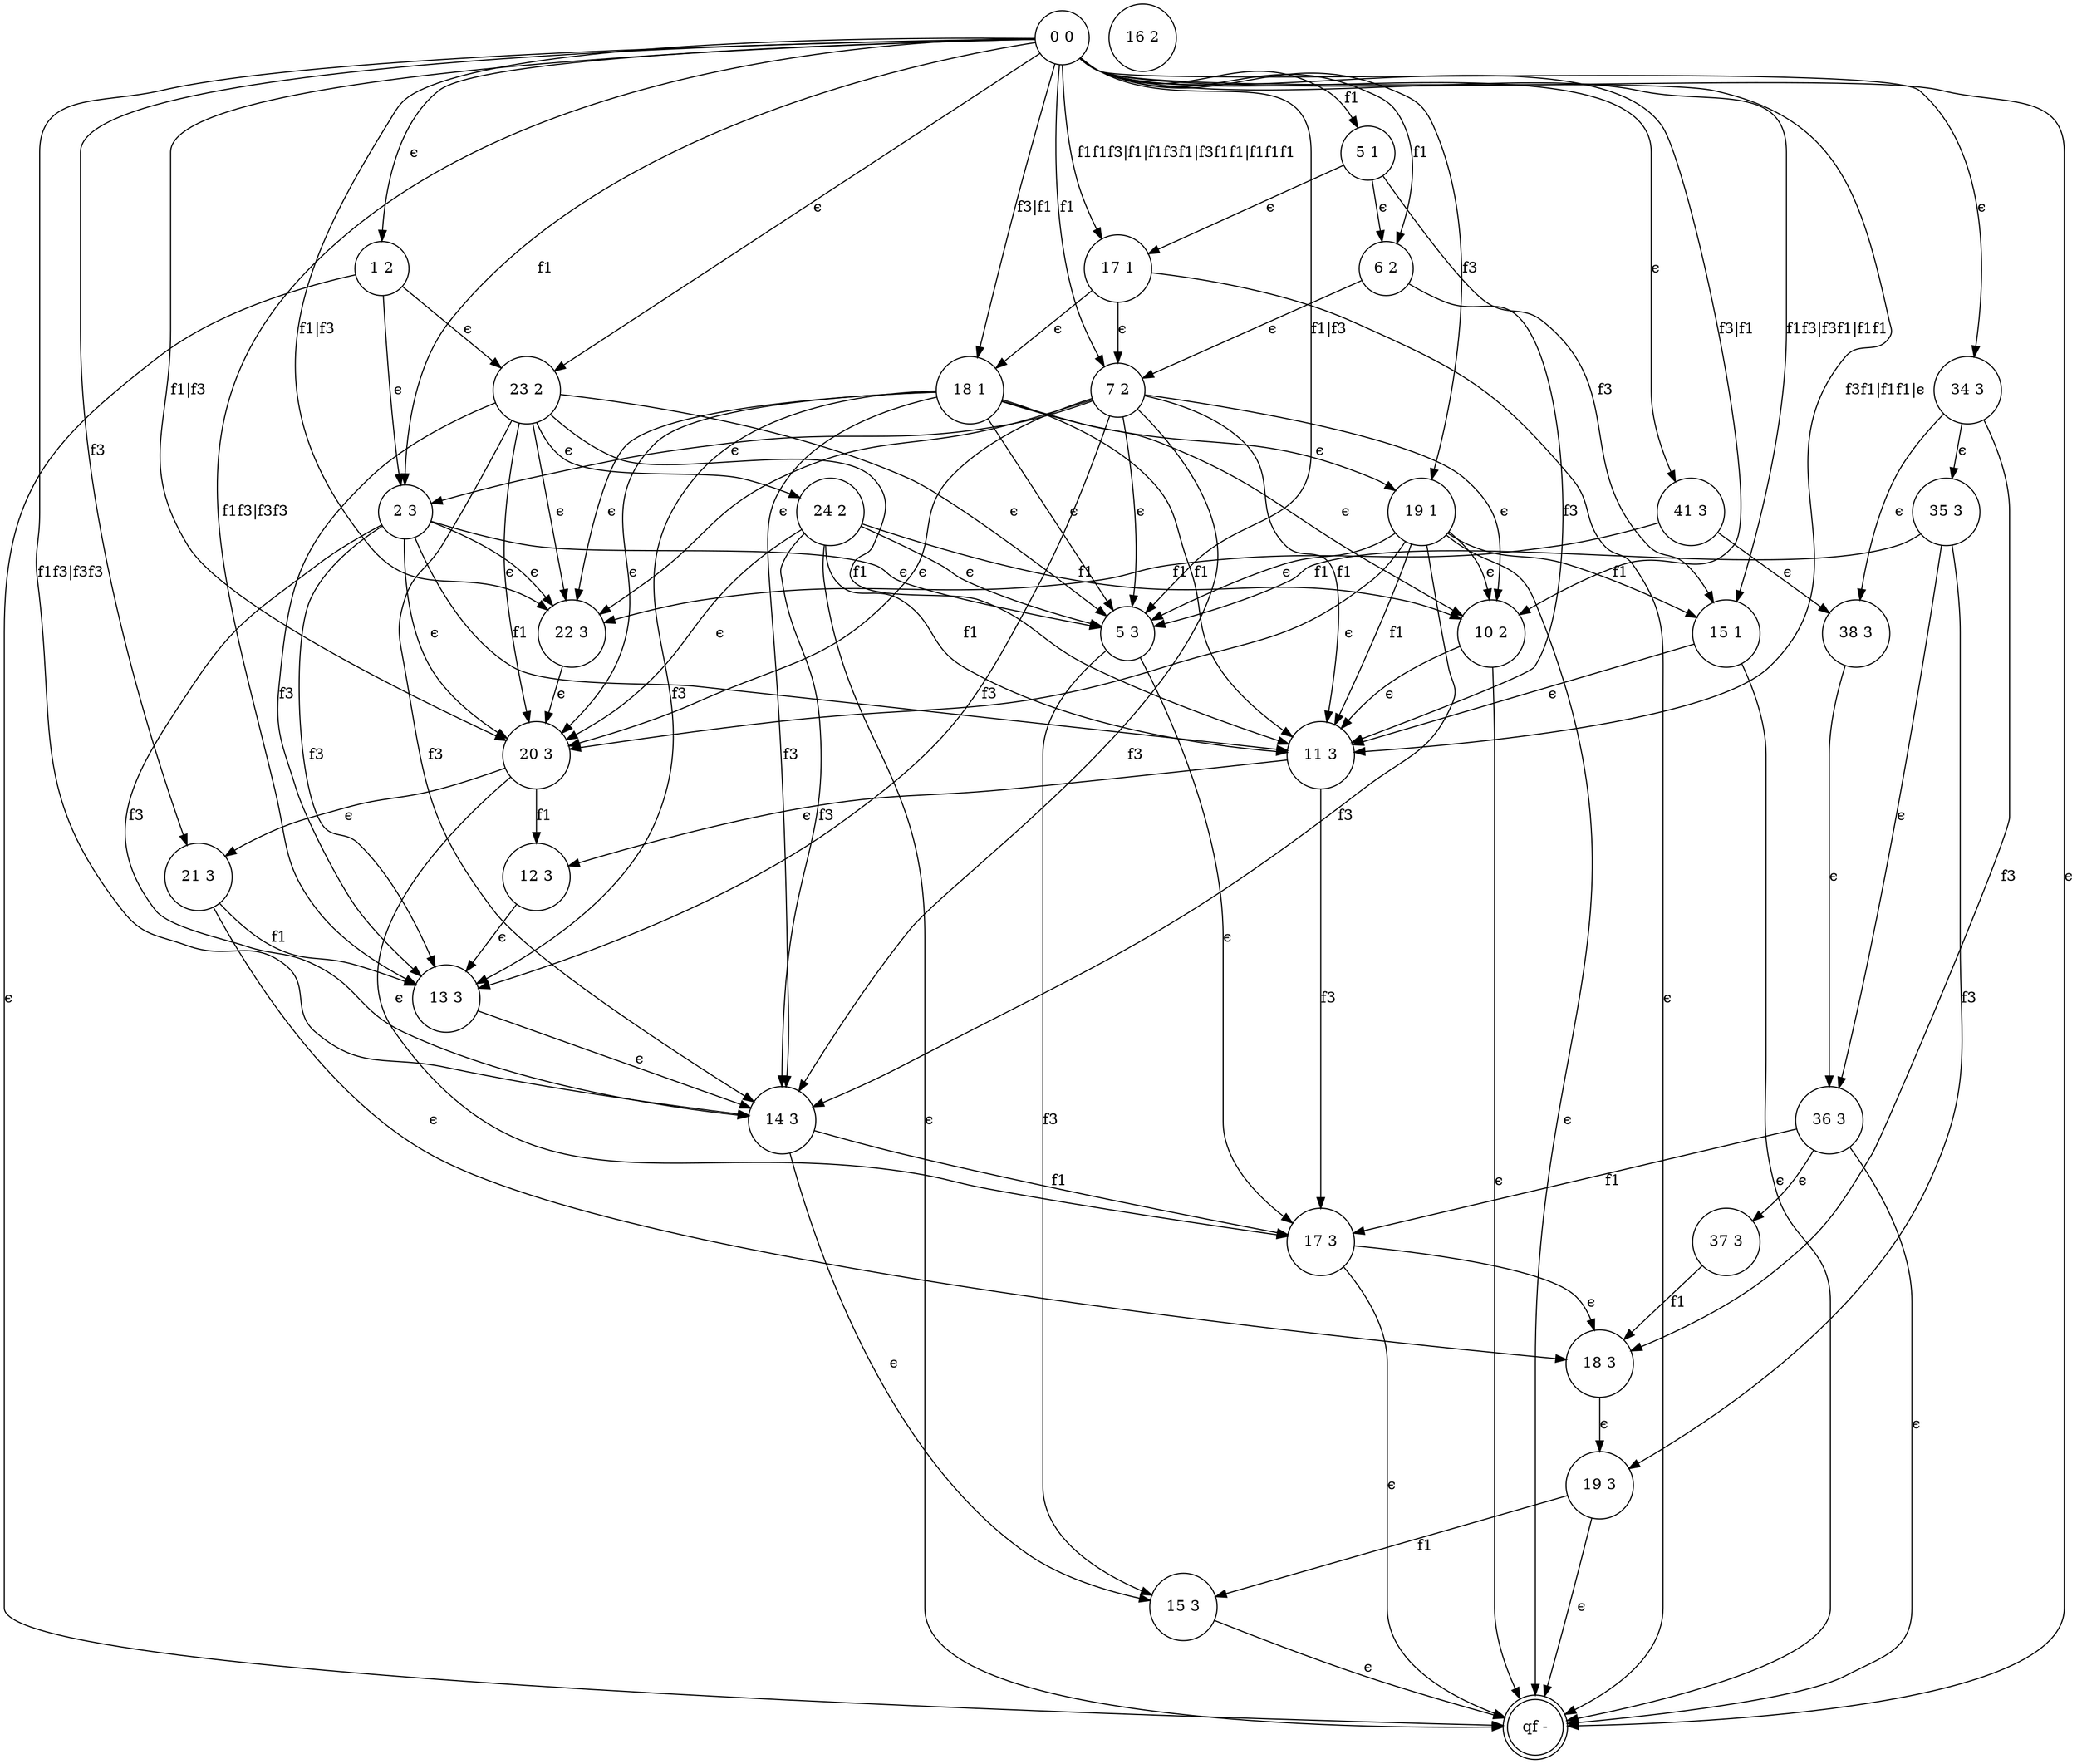 digraph 59 {
	"11 3" [shape=circle]
	"12 3" [shape=circle]
	"13 3" [shape=circle]
	"14 3" [shape=circle]
	"15 3" [shape=circle]
	"17 3" [shape=circle]
	"18 3" [shape=circle]
	"19 3" [shape=circle]
	"1 2" [shape=circle]
	"2 3" [shape=circle]
	"5 3" [shape=circle]
	"20 3" [shape=circle]
	"21 3" [shape=circle]
	"22 3" [shape=circle]
	"23 2" [shape=circle]
	"24 2" [shape=circle]
	"10 2" [shape=circle]
	"11 3" [shape=circle]
	"6 2" [shape=circle]
	"7 2" [shape=circle]
	"2 3" [shape=circle]
	"11 3" [shape=circle]
	"34 3" [shape=circle]
	"35 3" [shape=circle]
	"36 3" [shape=circle]
	"37 3" [shape=circle]
	"38 3" [shape=circle]
	"41 3" [shape=circle]
	"5 1" [shape=circle]
	"6 2" [shape=circle]
	"17 1" [shape=circle]
	"7 2" [shape=circle]
	"2 3" [shape=circle]
	"18 1" [shape=circle]
	"19 1" [shape=circle]
	"15 1" [shape=circle]
	"11 3" [shape=circle]
	"qf -" [shape=doublecircle]
	"0 0" [shape=circle]
	"16 2" [shape=circle]
	"11 3" -> "12 3" [label="ϵ"]
	"12 3" -> "13 3" [label="ϵ"]
	"13 3" -> "14 3" [label="ϵ"]
	"14 3" -> "15 3" [label="ϵ"]
	"14 3" -> "17 3" [label=f1]
	"17 3" -> "18 3" [label="ϵ"]
	"18 3" -> "19 3" [label="ϵ"]
	"19 3" -> "15 3" [label=f1]
	"11 3" -> "17 3" [label=f3]
	"1 2" -> "2 3" [label="ϵ"]
	"5 3" -> "17 3" [label="ϵ"]
	"5 3" -> "15 3" [label=f3]
	"20 3" -> "17 3" [label="ϵ"]
	"20 3" -> "12 3" [label=f1]
	"20 3" -> "21 3" [label="ϵ"]
	"21 3" -> "18 3" [label="ϵ"]
	"21 3" -> "13 3" [label=f1]
	"22 3" -> "20 3" [label="ϵ"]
	"1 2" -> "23 2" [label="ϵ"]
	"23 2" -> "24 2" [label="ϵ"]
	"24 2" -> "10 2" [label=f1]
	"10 2" -> "11 3" [label="ϵ"]
	"6 2" -> "7 2" [label="ϵ"]
	"7 2" -> "2 3" [label="ϵ"]
	"34 3" -> "35 3" [label="ϵ"]
	"35 3" -> "5 3" [label=f1]
	"35 3" -> "36 3" [label="ϵ"]
	"36 3" -> "17 3" [label=f1]
	"36 3" -> "37 3" [label="ϵ"]
	"37 3" -> "18 3" [label=f1]
	"35 3" -> "19 3" [label=f3]
	"34 3" -> "38 3" [label="ϵ"]
	"38 3" -> "36 3" [label="ϵ"]
	"34 3" -> "18 3" [label=f3]
	"41 3" -> "38 3" [label="ϵ"]
	"41 3" -> "22 3" [label=f1]
	"5 1" -> "6 2" [label="ϵ"]
	"5 1" -> "17 1" [label="ϵ"]
	"17 1" -> "7 2" [label="ϵ"]
	"17 1" -> "18 1" [label="ϵ"]
	"18 1" -> "19 1" [label="ϵ"]
	"19 1" -> "15 1" [label=f1]
	"5 1" -> "15 1" [label=f3]
	"15 3" -> "qf -" [label="ϵ"]
	"17 3" -> "qf -" [label="ϵ"]
	"19 3" -> "qf -" [label="ϵ"]
	"1 2" -> "qf -" [label="ϵ"]
	"24 2" -> "qf -" [label="ϵ"]
	"10 2" -> "qf -" [label="ϵ"]
	"36 3" -> "qf -" [label="ϵ"]
	"17 1" -> "qf -" [label="ϵ"]
	"19 1" -> "qf -" [label="ϵ"]
	"15 1" -> "qf -" [label="ϵ"]
	"0 0" -> "5 1" [label=f1]
	"0 0" -> "15 1" [label="f1f3|f3f1|f1f1"]
	"0 0" -> "19 1" [label=f3]
	"0 0" -> "6 2" [label=f1]
	"0 0" -> "1 2" [label="ϵ"]
	"0 0" -> "2 3" [label=f1]
	"0 0" -> "34 3" [label="ϵ"]
	"0 0" -> "41 3" [label="ϵ"]
	"0 0" -> "21 3" [label=f3]
	"0 0" -> "7 2" [label=f1]
	"0 0" -> "23 2" [label="ϵ"]
	"0 0" -> "qf -" [label="ϵ"]
	"0 0" -> "17 1" [label="f1f1f3|f1|f1f3f1|f3f1f1|f1f1f1"]
	"0 0" -> "18 1" [label="f3|f1"]
	"24 2" -> "5 3" [label="ϵ"]
	"24 2" -> "11 3" [label=f1]
	"24 2" -> "20 3" [label="ϵ"]
	"24 2" -> "14 3" [label=f3]
	"2 3" -> "22 3" [label="ϵ"]
	"2 3" -> "13 3" [label=f3]
	"2 3" -> "5 3" [label="ϵ"]
	"2 3" -> "11 3" [label=f1]
	"2 3" -> "20 3" [label="ϵ"]
	"2 3" -> "14 3" [label=f3]
	"23 2" -> "22 3" [label="ϵ"]
	"23 2" -> "13 3" [label=f3]
	"23 2" -> "5 3" [label="ϵ"]
	"23 2" -> "11 3" [label=f1]
	"23 2" -> "20 3" [label="ϵ"]
	"23 2" -> "14 3" [label=f3]
	"7 2" -> "22 3" [label="ϵ"]
	"7 2" -> "13 3" [label=f3]
	"7 2" -> "5 3" [label="ϵ"]
	"7 2" -> "11 3" [label=f1]
	"7 2" -> "20 3" [label="ϵ"]
	"7 2" -> "14 3" [label=f3]
	"18 1" -> "22 3" [label="ϵ"]
	"18 1" -> "13 3" [label=f3]
	"18 1" -> "5 3" [label="ϵ"]
	"18 1" -> "11 3" [label=f1]
	"18 1" -> "20 3" [label="ϵ"]
	"18 1" -> "14 3" [label=f3]
	"0 0" -> "22 3" [label="f1|f3"]
	"0 0" -> "13 3" [label="f1f3|f3f3"]
	"19 1" -> "10 2" [label="ϵ"]
	"19 1" -> "5 3" [label="ϵ"]
	"19 1" -> "11 3" [label=f1]
	"19 1" -> "20 3" [label="ϵ"]
	"19 1" -> "14 3" [label=f3]
	"7 2" -> "10 2" [label="ϵ"]
	"18 1" -> "10 2" [label="ϵ"]
	"0 0" -> "10 2" [label="f3|f1"]
	"0 0" -> "5 3" [label="f1|f3"]
	"0 0" -> "14 3" [label="f1f3|f3f3"]
	"0 0" -> "20 3" [label="f1|f3"]
	"6 2" -> "11 3" [label=f3]
	"15 1" -> "11 3" [label="ϵ"]
	"0 0" -> "11 3" [label="f3f1|f1f1|ϵ"]
}
